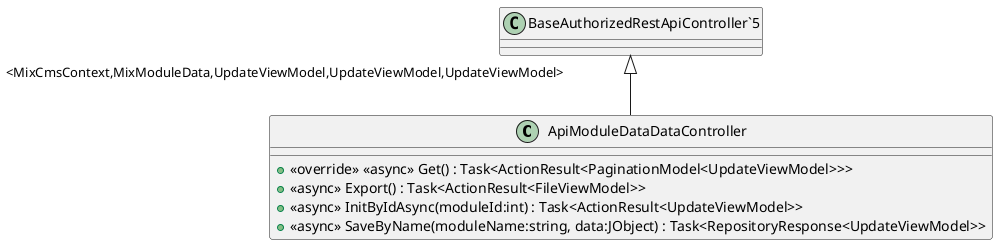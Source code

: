 @startuml
class ApiModuleDataDataController {
    + <<override>> <<async>> Get() : Task<ActionResult<PaginationModel<UpdateViewModel>>>
    + <<async>> Export() : Task<ActionResult<FileViewModel>>
    + <<async>> InitByIdAsync(moduleId:int) : Task<ActionResult<UpdateViewModel>>
    + <<async>> SaveByName(moduleName:string, data:JObject) : Task<RepositoryResponse<UpdateViewModel>>
}
"BaseAuthorizedRestApiController`5" "<MixCmsContext,MixModuleData,UpdateViewModel,UpdateViewModel,UpdateViewModel>" <|-- ApiModuleDataDataController
@enduml
